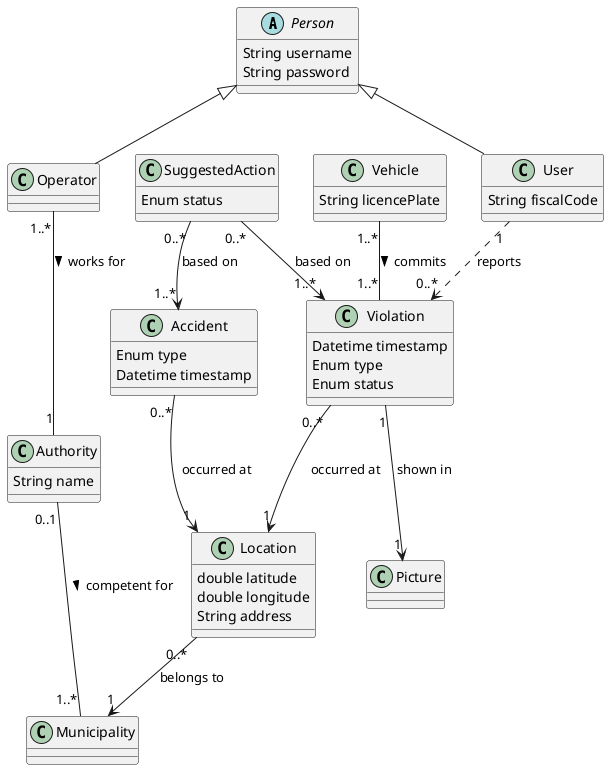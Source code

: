 @startuml rasd_class_diagram
skinparam Shadowing false

abstract class Person {
    String username
    String password
}

class User {
    String fiscalCode
}

User "1" ..> "0..*" Violation : reports

class Operator

Operator "1..*" -- "1" Authority : works for >

class Authority {
    String name
}

Authority "0..1" -- "1..*" Municipality : competent for >

Person <|-- User
Person <|-- Operator

class Vehicle {
    String licencePlate
}

Vehicle "1..*" -- "1..*" Violation : commits > 

class Violation {
    Datetime timestamp
    Enum type
    Enum status
}

Violation "0..*" --> "1" Location : occurred at
Violation "1" --> "1" Picture : shown in

class Location {
    double latitude
    double longitude
    String address
}

Location "0..*" --> "1" Municipality : belongs to

class Municipality

class Accident {
    Enum type
    Datetime timestamp
}

Accident "0..*" --> "1" Location : occurred at

class SuggestedAction{
    Enum status
}

SuggestedAction "0..*" --> "1..*" Violation : based on
SuggestedAction "0..*" --> "1..*" Accident : based on

@enduml